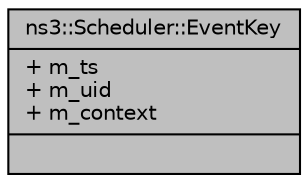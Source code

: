 digraph "ns3::Scheduler::EventKey"
{
  edge [fontname="Helvetica",fontsize="10",labelfontname="Helvetica",labelfontsize="10"];
  node [fontname="Helvetica",fontsize="10",shape=record];
  Node1 [label="{ns3::Scheduler::EventKey\n|+ m_ts\l+ m_uid\l+ m_context\l|}",height=0.2,width=0.4,color="black", fillcolor="grey75", style="filled", fontcolor="black"];
}
